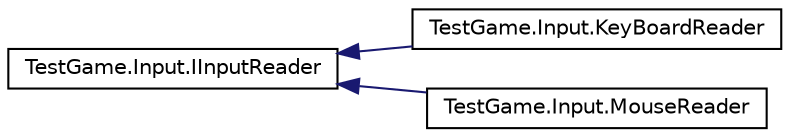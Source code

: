 digraph "Graphical Class Hierarchy"
{
 // LATEX_PDF_SIZE
  edge [fontname="Helvetica",fontsize="10",labelfontname="Helvetica",labelfontsize="10"];
  node [fontname="Helvetica",fontsize="10",shape=record];
  rankdir="LR";
  Node0 [label="TestGame.Input.IInputReader",height=0.2,width=0.4,color="black", fillcolor="white", style="filled",URL="$d7/ddf/interface_test_game_1_1_input_1_1_i_input_reader.html",tooltip=" "];
  Node0 -> Node1 [dir="back",color="midnightblue",fontsize="10",style="solid",fontname="Helvetica"];
  Node1 [label="TestGame.Input.KeyBoardReader",height=0.2,width=0.4,color="black", fillcolor="white", style="filled",URL="$de/d20/class_test_game_1_1_input_1_1_key_board_reader.html",tooltip=" "];
  Node0 -> Node2 [dir="back",color="midnightblue",fontsize="10",style="solid",fontname="Helvetica"];
  Node2 [label="TestGame.Input.MouseReader",height=0.2,width=0.4,color="black", fillcolor="white", style="filled",URL="$d6/d5a/class_test_game_1_1_input_1_1_mouse_reader.html",tooltip=" "];
}
